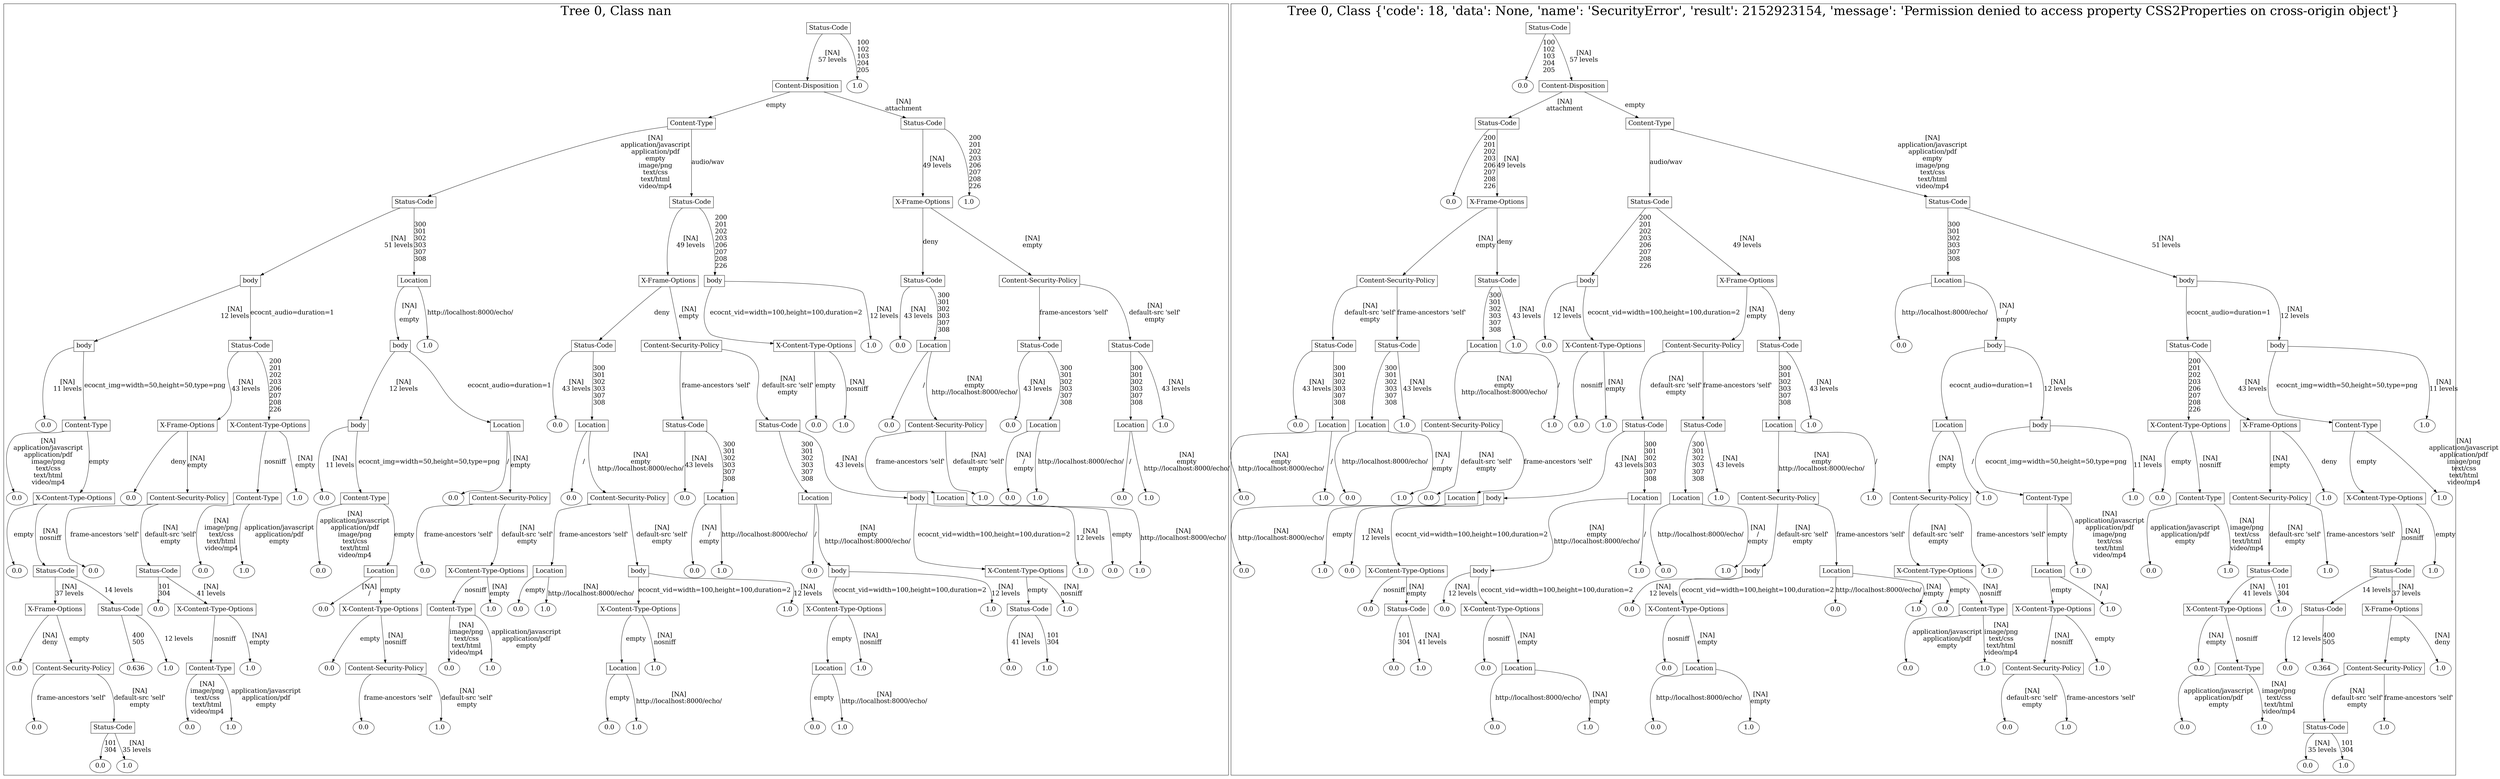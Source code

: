 /*
Generated by:
    http://https://github.com/h2oai/h2o-3/tree/master/h2o-genmodel/src/main/java/hex/genmodel/tools/PrintMojo.java
*/

/*
On a mac:

$ brew install graphviz
$ dot -Tpng file.gv -o file.png
$ open file.png
*/

digraph G {

subgraph cluster_0 {
/* Nodes */

/* Level 0 */
{
"SG_0_Node_0" [shape=box, fontsize=20, label="Status-Code"]
}

/* Level 1 */
{
"SG_0_Node_1" [shape=box, fontsize=20, label="Content-Disposition"]
"SG_0_Node_67" [fontsize=20, label="1.0"]
}

/* Level 2 */
{
"SG_0_Node_2" [shape=box, fontsize=20, label="Content-Type"]
"SG_0_Node_3" [shape=box, fontsize=20, label="Status-Code"]
}

/* Level 3 */
{
"SG_0_Node_4" [shape=box, fontsize=20, label="Status-Code"]
"SG_0_Node_5" [shape=box, fontsize=20, label="Status-Code"]
"SG_0_Node_6" [shape=box, fontsize=20, label="X-Frame-Options"]
"SG_0_Node_68" [fontsize=20, label="1.0"]
}

/* Level 4 */
{
"SG_0_Node_7" [shape=box, fontsize=20, label="body"]
"SG_0_Node_8" [shape=box, fontsize=20, label="Location"]
"SG_0_Node_9" [shape=box, fontsize=20, label="X-Frame-Options"]
"SG_0_Node_10" [shape=box, fontsize=20, label="body"]
"SG_0_Node_11" [shape=box, fontsize=20, label="Status-Code"]
"SG_0_Node_12" [shape=box, fontsize=20, label="Content-Security-Policy"]
}

/* Level 5 */
{
"SG_0_Node_13" [shape=box, fontsize=20, label="body"]
"SG_0_Node_14" [shape=box, fontsize=20, label="Status-Code"]
"SG_0_Node_15" [shape=box, fontsize=20, label="body"]
"SG_0_Node_69" [fontsize=20, label="1.0"]
"SG_0_Node_16" [shape=box, fontsize=20, label="Status-Code"]
"SG_0_Node_17" [shape=box, fontsize=20, label="Content-Security-Policy"]
"SG_0_Node_18" [shape=box, fontsize=20, label="X-Content-Type-Options"]
"SG_0_Node_70" [fontsize=20, label="1.0"]
"SG_0_Node_71" [fontsize=20, label="0.0"]
"SG_0_Node_20" [shape=box, fontsize=20, label="Location"]
"SG_0_Node_21" [shape=box, fontsize=20, label="Status-Code"]
"SG_0_Node_22" [shape=box, fontsize=20, label="Status-Code"]
}

/* Level 6 */
{
"SG_0_Node_72" [fontsize=20, label="0.0"]
"SG_0_Node_23" [shape=box, fontsize=20, label="Content-Type"]
"SG_0_Node_24" [shape=box, fontsize=20, label="X-Frame-Options"]
"SG_0_Node_25" [shape=box, fontsize=20, label="X-Content-Type-Options"]
"SG_0_Node_26" [shape=box, fontsize=20, label="body"]
"SG_0_Node_27" [shape=box, fontsize=20, label="Location"]
"SG_0_Node_73" [fontsize=20, label="0.0"]
"SG_0_Node_28" [shape=box, fontsize=20, label="Location"]
"SG_0_Node_29" [shape=box, fontsize=20, label="Status-Code"]
"SG_0_Node_30" [shape=box, fontsize=20, label="Status-Code"]
"SG_0_Node_74" [fontsize=20, label="0.0"]
"SG_0_Node_75" [fontsize=20, label="1.0"]
"SG_0_Node_76" [fontsize=20, label="0.0"]
"SG_0_Node_31" [shape=box, fontsize=20, label="Content-Security-Policy"]
"SG_0_Node_77" [fontsize=20, label="0.0"]
"SG_0_Node_32" [shape=box, fontsize=20, label="Location"]
"SG_0_Node_33" [shape=box, fontsize=20, label="Location"]
"SG_0_Node_78" [fontsize=20, label="1.0"]
}

/* Level 7 */
{
"SG_0_Node_79" [fontsize=20, label="0.0"]
"SG_0_Node_34" [shape=box, fontsize=20, label="X-Content-Type-Options"]
"SG_0_Node_80" [fontsize=20, label="0.0"]
"SG_0_Node_35" [shape=box, fontsize=20, label="Content-Security-Policy"]
"SG_0_Node_36" [shape=box, fontsize=20, label="Content-Type"]
"SG_0_Node_81" [fontsize=20, label="1.0"]
"SG_0_Node_82" [fontsize=20, label="0.0"]
"SG_0_Node_37" [shape=box, fontsize=20, label="Content-Type"]
"SG_0_Node_83" [fontsize=20, label="0.0"]
"SG_0_Node_38" [shape=box, fontsize=20, label="Content-Security-Policy"]
"SG_0_Node_84" [fontsize=20, label="0.0"]
"SG_0_Node_39" [shape=box, fontsize=20, label="Content-Security-Policy"]
"SG_0_Node_85" [fontsize=20, label="0.0"]
"SG_0_Node_40" [shape=box, fontsize=20, label="Location"]
"SG_0_Node_41" [shape=box, fontsize=20, label="Location"]
"SG_0_Node_42" [shape=box, fontsize=20, label="body"]
"SG_0_Node_43" [shape=box, fontsize=20, label="Location"]
"SG_0_Node_86" [fontsize=20, label="1.0"]
"SG_0_Node_87" [fontsize=20, label="0.0"]
"SG_0_Node_88" [fontsize=20, label="1.0"]
"SG_0_Node_89" [fontsize=20, label="0.0"]
"SG_0_Node_90" [fontsize=20, label="1.0"]
}

/* Level 8 */
{
"SG_0_Node_91" [fontsize=20, label="0.0"]
"SG_0_Node_44" [shape=box, fontsize=20, label="Status-Code"]
"SG_0_Node_92" [fontsize=20, label="0.0"]
"SG_0_Node_45" [shape=box, fontsize=20, label="Status-Code"]
"SG_0_Node_93" [fontsize=20, label="0.0"]
"SG_0_Node_94" [fontsize=20, label="1.0"]
"SG_0_Node_95" [fontsize=20, label="0.0"]
"SG_0_Node_46" [shape=box, fontsize=20, label="Location"]
"SG_0_Node_96" [fontsize=20, label="0.0"]
"SG_0_Node_47" [shape=box, fontsize=20, label="X-Content-Type-Options"]
"SG_0_Node_48" [shape=box, fontsize=20, label="Location"]
"SG_0_Node_49" [shape=box, fontsize=20, label="body"]
"SG_0_Node_97" [fontsize=20, label="0.0"]
"SG_0_Node_98" [fontsize=20, label="1.0"]
"SG_0_Node_99" [fontsize=20, label="0.0"]
"SG_0_Node_50" [shape=box, fontsize=20, label="body"]
"SG_0_Node_51" [shape=box, fontsize=20, label="X-Content-Type-Options"]
"SG_0_Node_100" [fontsize=20, label="1.0"]
"SG_0_Node_101" [fontsize=20, label="0.0"]
"SG_0_Node_102" [fontsize=20, label="1.0"]
}

/* Level 9 */
{
"SG_0_Node_52" [shape=box, fontsize=20, label="X-Frame-Options"]
"SG_0_Node_53" [shape=box, fontsize=20, label="Status-Code"]
"SG_0_Node_103" [fontsize=20, label="0.0"]
"SG_0_Node_54" [shape=box, fontsize=20, label="X-Content-Type-Options"]
"SG_0_Node_104" [fontsize=20, label="0.0"]
"SG_0_Node_55" [shape=box, fontsize=20, label="X-Content-Type-Options"]
"SG_0_Node_56" [shape=box, fontsize=20, label="Content-Type"]
"SG_0_Node_105" [fontsize=20, label="1.0"]
"SG_0_Node_106" [fontsize=20, label="0.0"]
"SG_0_Node_107" [fontsize=20, label="1.0"]
"SG_0_Node_57" [shape=box, fontsize=20, label="X-Content-Type-Options"]
"SG_0_Node_108" [fontsize=20, label="1.0"]
"SG_0_Node_58" [shape=box, fontsize=20, label="X-Content-Type-Options"]
"SG_0_Node_109" [fontsize=20, label="1.0"]
"SG_0_Node_59" [shape=box, fontsize=20, label="Status-Code"]
"SG_0_Node_110" [fontsize=20, label="1.0"]
}

/* Level 10 */
{
"SG_0_Node_111" [fontsize=20, label="0.0"]
"SG_0_Node_60" [shape=box, fontsize=20, label="Content-Security-Policy"]
"SG_0_Node_112" [fontsize=20, label="0.636"]
"SG_0_Node_113" [fontsize=20, label="1.0"]
"SG_0_Node_62" [shape=box, fontsize=20, label="Content-Type"]
"SG_0_Node_114" [fontsize=20, label="1.0"]
"SG_0_Node_115" [fontsize=20, label="0.0"]
"SG_0_Node_63" [shape=box, fontsize=20, label="Content-Security-Policy"]
"SG_0_Node_116" [fontsize=20, label="0.0"]
"SG_0_Node_117" [fontsize=20, label="1.0"]
"SG_0_Node_64" [shape=box, fontsize=20, label="Location"]
"SG_0_Node_118" [fontsize=20, label="1.0"]
"SG_0_Node_65" [shape=box, fontsize=20, label="Location"]
"SG_0_Node_119" [fontsize=20, label="1.0"]
"SG_0_Node_120" [fontsize=20, label="0.0"]
"SG_0_Node_121" [fontsize=20, label="1.0"]
}

/* Level 11 */
{
"SG_0_Node_122" [fontsize=20, label="0.0"]
"SG_0_Node_66" [shape=box, fontsize=20, label="Status-Code"]
"SG_0_Node_123" [fontsize=20, label="0.0"]
"SG_0_Node_124" [fontsize=20, label="1.0"]
"SG_0_Node_125" [fontsize=20, label="0.0"]
"SG_0_Node_126" [fontsize=20, label="1.0"]
"SG_0_Node_127" [fontsize=20, label="0.0"]
"SG_0_Node_128" [fontsize=20, label="1.0"]
"SG_0_Node_129" [fontsize=20, label="0.0"]
"SG_0_Node_130" [fontsize=20, label="1.0"]
}

/* Level 12 */
{
"SG_0_Node_131" [fontsize=20, label="0.0"]
"SG_0_Node_132" [fontsize=20, label="1.0"]
}

/* Edges */
"SG_0_Node_0" -> "SG_0_Node_1" [fontsize=20, label="[NA]
57 levels
"]
"SG_0_Node_0" -> "SG_0_Node_67" [fontsize=20, label="100
102
103
204
205
"]
"SG_0_Node_1" -> "SG_0_Node_2" [fontsize=20, label="empty
"]
"SG_0_Node_1" -> "SG_0_Node_3" [fontsize=20, label="[NA]
attachment
"]
"SG_0_Node_3" -> "SG_0_Node_6" [fontsize=20, label="[NA]
49 levels
"]
"SG_0_Node_3" -> "SG_0_Node_68" [fontsize=20, label="200
201
202
203
206
207
208
226
"]
"SG_0_Node_6" -> "SG_0_Node_11" [fontsize=20, label="deny
"]
"SG_0_Node_6" -> "SG_0_Node_12" [fontsize=20, label="[NA]
empty
"]
"SG_0_Node_12" -> "SG_0_Node_21" [fontsize=20, label="frame-ancestors 'self'
"]
"SG_0_Node_12" -> "SG_0_Node_22" [fontsize=20, label="[NA]
default-src 'self'
empty
"]
"SG_0_Node_22" -> "SG_0_Node_33" [fontsize=20, label="300
301
302
303
307
308
"]
"SG_0_Node_22" -> "SG_0_Node_78" [fontsize=20, label="[NA]
43 levels
"]
"SG_0_Node_33" -> "SG_0_Node_89" [fontsize=20, label="/
"]
"SG_0_Node_33" -> "SG_0_Node_90" [fontsize=20, label="[NA]
empty
http://localhost:8000/echo/
"]
"SG_0_Node_21" -> "SG_0_Node_77" [fontsize=20, label="[NA]
43 levels
"]
"SG_0_Node_21" -> "SG_0_Node_32" [fontsize=20, label="300
301
302
303
307
308
"]
"SG_0_Node_32" -> "SG_0_Node_87" [fontsize=20, label="[NA]
/
empty
"]
"SG_0_Node_32" -> "SG_0_Node_88" [fontsize=20, label="http://localhost:8000/echo/
"]
"SG_0_Node_11" -> "SG_0_Node_71" [fontsize=20, label="[NA]
43 levels
"]
"SG_0_Node_11" -> "SG_0_Node_20" [fontsize=20, label="300
301
302
303
307
308
"]
"SG_0_Node_20" -> "SG_0_Node_76" [fontsize=20, label="/
"]
"SG_0_Node_20" -> "SG_0_Node_31" [fontsize=20, label="[NA]
empty
http://localhost:8000/echo/
"]
"SG_0_Node_31" -> "SG_0_Node_43" [fontsize=20, label="frame-ancestors 'self'
"]
"SG_0_Node_31" -> "SG_0_Node_86" [fontsize=20, label="[NA]
default-src 'self'
empty
"]
"SG_0_Node_43" -> "SG_0_Node_101" [fontsize=20, label="empty
"]
"SG_0_Node_43" -> "SG_0_Node_102" [fontsize=20, label="[NA]
http://localhost:8000/echo/
"]
"SG_0_Node_2" -> "SG_0_Node_4" [fontsize=20, label="[NA]
application/javascript
application/pdf
empty
image/png
text/css
text/html
video/mp4
"]
"SG_0_Node_2" -> "SG_0_Node_5" [fontsize=20, label="audio/wav
"]
"SG_0_Node_5" -> "SG_0_Node_9" [fontsize=20, label="[NA]
49 levels
"]
"SG_0_Node_5" -> "SG_0_Node_10" [fontsize=20, label="200
201
202
203
206
207
208
226
"]
"SG_0_Node_10" -> "SG_0_Node_18" [fontsize=20, label="ecocnt_vid=width=100,height=100,duration=2
"]
"SG_0_Node_10" -> "SG_0_Node_70" [fontsize=20, label="[NA]
12 levels
"]
"SG_0_Node_18" -> "SG_0_Node_74" [fontsize=20, label="empty
"]
"SG_0_Node_18" -> "SG_0_Node_75" [fontsize=20, label="[NA]
nosniff
"]
"SG_0_Node_9" -> "SG_0_Node_16" [fontsize=20, label="deny
"]
"SG_0_Node_9" -> "SG_0_Node_17" [fontsize=20, label="[NA]
empty
"]
"SG_0_Node_17" -> "SG_0_Node_29" [fontsize=20, label="frame-ancestors 'self'
"]
"SG_0_Node_17" -> "SG_0_Node_30" [fontsize=20, label="[NA]
default-src 'self'
empty
"]
"SG_0_Node_30" -> "SG_0_Node_41" [fontsize=20, label="300
301
302
303
307
308
"]
"SG_0_Node_30" -> "SG_0_Node_42" [fontsize=20, label="[NA]
43 levels
"]
"SG_0_Node_42" -> "SG_0_Node_51" [fontsize=20, label="ecocnt_vid=width=100,height=100,duration=2
"]
"SG_0_Node_42" -> "SG_0_Node_100" [fontsize=20, label="[NA]
12 levels
"]
"SG_0_Node_51" -> "SG_0_Node_59" [fontsize=20, label="empty
"]
"SG_0_Node_51" -> "SG_0_Node_110" [fontsize=20, label="[NA]
nosniff
"]
"SG_0_Node_59" -> "SG_0_Node_120" [fontsize=20, label="[NA]
41 levels
"]
"SG_0_Node_59" -> "SG_0_Node_121" [fontsize=20, label="101
304
"]
"SG_0_Node_41" -> "SG_0_Node_99" [fontsize=20, label="/
"]
"SG_0_Node_41" -> "SG_0_Node_50" [fontsize=20, label="[NA]
empty
http://localhost:8000/echo/
"]
"SG_0_Node_50" -> "SG_0_Node_58" [fontsize=20, label="ecocnt_vid=width=100,height=100,duration=2
"]
"SG_0_Node_50" -> "SG_0_Node_109" [fontsize=20, label="[NA]
12 levels
"]
"SG_0_Node_58" -> "SG_0_Node_65" [fontsize=20, label="empty
"]
"SG_0_Node_58" -> "SG_0_Node_119" [fontsize=20, label="[NA]
nosniff
"]
"SG_0_Node_65" -> "SG_0_Node_129" [fontsize=20, label="empty
"]
"SG_0_Node_65" -> "SG_0_Node_130" [fontsize=20, label="[NA]
http://localhost:8000/echo/
"]
"SG_0_Node_29" -> "SG_0_Node_85" [fontsize=20, label="[NA]
43 levels
"]
"SG_0_Node_29" -> "SG_0_Node_40" [fontsize=20, label="300
301
302
303
307
308
"]
"SG_0_Node_40" -> "SG_0_Node_97" [fontsize=20, label="[NA]
/
empty
"]
"SG_0_Node_40" -> "SG_0_Node_98" [fontsize=20, label="http://localhost:8000/echo/
"]
"SG_0_Node_16" -> "SG_0_Node_73" [fontsize=20, label="[NA]
43 levels
"]
"SG_0_Node_16" -> "SG_0_Node_28" [fontsize=20, label="300
301
302
303
307
308
"]
"SG_0_Node_28" -> "SG_0_Node_84" [fontsize=20, label="/
"]
"SG_0_Node_28" -> "SG_0_Node_39" [fontsize=20, label="[NA]
empty
http://localhost:8000/echo/
"]
"SG_0_Node_39" -> "SG_0_Node_48" [fontsize=20, label="frame-ancestors 'self'
"]
"SG_0_Node_39" -> "SG_0_Node_49" [fontsize=20, label="[NA]
default-src 'self'
empty
"]
"SG_0_Node_49" -> "SG_0_Node_57" [fontsize=20, label="ecocnt_vid=width=100,height=100,duration=2
"]
"SG_0_Node_49" -> "SG_0_Node_108" [fontsize=20, label="[NA]
12 levels
"]
"SG_0_Node_57" -> "SG_0_Node_64" [fontsize=20, label="empty
"]
"SG_0_Node_57" -> "SG_0_Node_118" [fontsize=20, label="[NA]
nosniff
"]
"SG_0_Node_64" -> "SG_0_Node_127" [fontsize=20, label="empty
"]
"SG_0_Node_64" -> "SG_0_Node_128" [fontsize=20, label="[NA]
http://localhost:8000/echo/
"]
"SG_0_Node_48" -> "SG_0_Node_106" [fontsize=20, label="empty
"]
"SG_0_Node_48" -> "SG_0_Node_107" [fontsize=20, label="[NA]
http://localhost:8000/echo/
"]
"SG_0_Node_4" -> "SG_0_Node_7" [fontsize=20, label="[NA]
51 levels
"]
"SG_0_Node_4" -> "SG_0_Node_8" [fontsize=20, label="300
301
302
303
307
308
"]
"SG_0_Node_8" -> "SG_0_Node_15" [fontsize=20, label="[NA]
/
empty
"]
"SG_0_Node_8" -> "SG_0_Node_69" [fontsize=20, label="http://localhost:8000/echo/
"]
"SG_0_Node_15" -> "SG_0_Node_26" [fontsize=20, label="[NA]
12 levels
"]
"SG_0_Node_15" -> "SG_0_Node_27" [fontsize=20, label="ecocnt_audio=duration=1
"]
"SG_0_Node_27" -> "SG_0_Node_83" [fontsize=20, label="/
"]
"SG_0_Node_27" -> "SG_0_Node_38" [fontsize=20, label="[NA]
empty
"]
"SG_0_Node_38" -> "SG_0_Node_96" [fontsize=20, label="frame-ancestors 'self'
"]
"SG_0_Node_38" -> "SG_0_Node_47" [fontsize=20, label="[NA]
default-src 'self'
empty
"]
"SG_0_Node_47" -> "SG_0_Node_56" [fontsize=20, label="nosniff
"]
"SG_0_Node_47" -> "SG_0_Node_105" [fontsize=20, label="[NA]
empty
"]
"SG_0_Node_56" -> "SG_0_Node_116" [fontsize=20, label="[NA]
image/png
text/css
text/html
video/mp4
"]
"SG_0_Node_56" -> "SG_0_Node_117" [fontsize=20, label="application/javascript
application/pdf
empty
"]
"SG_0_Node_26" -> "SG_0_Node_82" [fontsize=20, label="[NA]
11 levels
"]
"SG_0_Node_26" -> "SG_0_Node_37" [fontsize=20, label="ecocnt_img=width=50,height=50,type=png
"]
"SG_0_Node_37" -> "SG_0_Node_95" [fontsize=20, label="[NA]
application/javascript
application/pdf
image/png
text/css
text/html
video/mp4
"]
"SG_0_Node_37" -> "SG_0_Node_46" [fontsize=20, label="empty
"]
"SG_0_Node_46" -> "SG_0_Node_104" [fontsize=20, label="[NA]
/
"]
"SG_0_Node_46" -> "SG_0_Node_55" [fontsize=20, label="empty
"]
"SG_0_Node_55" -> "SG_0_Node_115" [fontsize=20, label="empty
"]
"SG_0_Node_55" -> "SG_0_Node_63" [fontsize=20, label="[NA]
nosniff
"]
"SG_0_Node_63" -> "SG_0_Node_125" [fontsize=20, label="frame-ancestors 'self'
"]
"SG_0_Node_63" -> "SG_0_Node_126" [fontsize=20, label="[NA]
default-src 'self'
empty
"]
"SG_0_Node_7" -> "SG_0_Node_13" [fontsize=20, label="[NA]
12 levels
"]
"SG_0_Node_7" -> "SG_0_Node_14" [fontsize=20, label="ecocnt_audio=duration=1
"]
"SG_0_Node_14" -> "SG_0_Node_24" [fontsize=20, label="[NA]
43 levels
"]
"SG_0_Node_14" -> "SG_0_Node_25" [fontsize=20, label="200
201
202
203
206
207
208
226
"]
"SG_0_Node_25" -> "SG_0_Node_36" [fontsize=20, label="nosniff
"]
"SG_0_Node_25" -> "SG_0_Node_81" [fontsize=20, label="[NA]
empty
"]
"SG_0_Node_36" -> "SG_0_Node_93" [fontsize=20, label="[NA]
image/png
text/css
text/html
video/mp4
"]
"SG_0_Node_36" -> "SG_0_Node_94" [fontsize=20, label="application/javascript
application/pdf
empty
"]
"SG_0_Node_24" -> "SG_0_Node_80" [fontsize=20, label="deny
"]
"SG_0_Node_24" -> "SG_0_Node_35" [fontsize=20, label="[NA]
empty
"]
"SG_0_Node_35" -> "SG_0_Node_92" [fontsize=20, label="frame-ancestors 'self'
"]
"SG_0_Node_35" -> "SG_0_Node_45" [fontsize=20, label="[NA]
default-src 'self'
empty
"]
"SG_0_Node_45" -> "SG_0_Node_103" [fontsize=20, label="101
304
"]
"SG_0_Node_45" -> "SG_0_Node_54" [fontsize=20, label="[NA]
41 levels
"]
"SG_0_Node_54" -> "SG_0_Node_62" [fontsize=20, label="nosniff
"]
"SG_0_Node_54" -> "SG_0_Node_114" [fontsize=20, label="[NA]
empty
"]
"SG_0_Node_62" -> "SG_0_Node_123" [fontsize=20, label="[NA]
image/png
text/css
text/html
video/mp4
"]
"SG_0_Node_62" -> "SG_0_Node_124" [fontsize=20, label="application/javascript
application/pdf
empty
"]
"SG_0_Node_13" -> "SG_0_Node_72" [fontsize=20, label="[NA]
11 levels
"]
"SG_0_Node_13" -> "SG_0_Node_23" [fontsize=20, label="ecocnt_img=width=50,height=50,type=png
"]
"SG_0_Node_23" -> "SG_0_Node_79" [fontsize=20, label="[NA]
application/javascript
application/pdf
image/png
text/css
text/html
video/mp4
"]
"SG_0_Node_23" -> "SG_0_Node_34" [fontsize=20, label="empty
"]
"SG_0_Node_34" -> "SG_0_Node_91" [fontsize=20, label="empty
"]
"SG_0_Node_34" -> "SG_0_Node_44" [fontsize=20, label="[NA]
nosniff
"]
"SG_0_Node_44" -> "SG_0_Node_52" [fontsize=20, label="[NA]
37 levels
"]
"SG_0_Node_44" -> "SG_0_Node_53" [fontsize=20, label="14 levels
"]
"SG_0_Node_53" -> "SG_0_Node_112" [fontsize=20, label="400
505
"]
"SG_0_Node_53" -> "SG_0_Node_113" [fontsize=20, label="12 levels
"]
"SG_0_Node_52" -> "SG_0_Node_111" [fontsize=20, label="[NA]
deny
"]
"SG_0_Node_52" -> "SG_0_Node_60" [fontsize=20, label="empty
"]
"SG_0_Node_60" -> "SG_0_Node_122" [fontsize=20, label="frame-ancestors 'self'
"]
"SG_0_Node_60" -> "SG_0_Node_66" [fontsize=20, label="[NA]
default-src 'self'
empty
"]
"SG_0_Node_66" -> "SG_0_Node_131" [fontsize=20, label="101
304
"]
"SG_0_Node_66" -> "SG_0_Node_132" [fontsize=20, label="[NA]
35 levels
"]

fontsize=40
label="Tree 0, Class nan"
}

subgraph cluster_1 {
/* Nodes */

/* Level 0 */
{
"SG_1_Node_0" [shape=box, fontsize=20, label="Status-Code"]
}

/* Level 1 */
{
"SG_1_Node_67" [fontsize=20, label="0.0"]
"SG_1_Node_1" [shape=box, fontsize=20, label="Content-Disposition"]
}

/* Level 2 */
{
"SG_1_Node_2" [shape=box, fontsize=20, label="Status-Code"]
"SG_1_Node_3" [shape=box, fontsize=20, label="Content-Type"]
}

/* Level 3 */
{
"SG_1_Node_68" [fontsize=20, label="0.0"]
"SG_1_Node_4" [shape=box, fontsize=20, label="X-Frame-Options"]
"SG_1_Node_5" [shape=box, fontsize=20, label="Status-Code"]
"SG_1_Node_6" [shape=box, fontsize=20, label="Status-Code"]
}

/* Level 4 */
{
"SG_1_Node_7" [shape=box, fontsize=20, label="Content-Security-Policy"]
"SG_1_Node_8" [shape=box, fontsize=20, label="Status-Code"]
"SG_1_Node_9" [shape=box, fontsize=20, label="body"]
"SG_1_Node_10" [shape=box, fontsize=20, label="X-Frame-Options"]
"SG_1_Node_11" [shape=box, fontsize=20, label="Location"]
"SG_1_Node_12" [shape=box, fontsize=20, label="body"]
}

/* Level 5 */
{
"SG_1_Node_13" [shape=box, fontsize=20, label="Status-Code"]
"SG_1_Node_14" [shape=box, fontsize=20, label="Status-Code"]
"SG_1_Node_15" [shape=box, fontsize=20, label="Location"]
"SG_1_Node_69" [fontsize=20, label="1.0"]
"SG_1_Node_70" [fontsize=20, label="0.0"]
"SG_1_Node_17" [shape=box, fontsize=20, label="X-Content-Type-Options"]
"SG_1_Node_18" [shape=box, fontsize=20, label="Content-Security-Policy"]
"SG_1_Node_19" [shape=box, fontsize=20, label="Status-Code"]
"SG_1_Node_71" [fontsize=20, label="0.0"]
"SG_1_Node_20" [shape=box, fontsize=20, label="body"]
"SG_1_Node_21" [shape=box, fontsize=20, label="Status-Code"]
"SG_1_Node_22" [shape=box, fontsize=20, label="body"]
}

/* Level 6 */
{
"SG_1_Node_72" [fontsize=20, label="0.0"]
"SG_1_Node_23" [shape=box, fontsize=20, label="Location"]
"SG_1_Node_24" [shape=box, fontsize=20, label="Location"]
"SG_1_Node_73" [fontsize=20, label="1.0"]
"SG_1_Node_25" [shape=box, fontsize=20, label="Content-Security-Policy"]
"SG_1_Node_74" [fontsize=20, label="1.0"]
"SG_1_Node_75" [fontsize=20, label="0.0"]
"SG_1_Node_76" [fontsize=20, label="1.0"]
"SG_1_Node_26" [shape=box, fontsize=20, label="Status-Code"]
"SG_1_Node_27" [shape=box, fontsize=20, label="Status-Code"]
"SG_1_Node_28" [shape=box, fontsize=20, label="Location"]
"SG_1_Node_77" [fontsize=20, label="1.0"]
"SG_1_Node_29" [shape=box, fontsize=20, label="Location"]
"SG_1_Node_30" [shape=box, fontsize=20, label="body"]
"SG_1_Node_31" [shape=box, fontsize=20, label="X-Content-Type-Options"]
"SG_1_Node_32" [shape=box, fontsize=20, label="X-Frame-Options"]
"SG_1_Node_33" [shape=box, fontsize=20, label="Content-Type"]
"SG_1_Node_78" [fontsize=20, label="1.0"]
}

/* Level 7 */
{
"SG_1_Node_79" [fontsize=20, label="0.0"]
"SG_1_Node_80" [fontsize=20, label="1.0"]
"SG_1_Node_81" [fontsize=20, label="0.0"]
"SG_1_Node_82" [fontsize=20, label="1.0"]
"SG_1_Node_83" [fontsize=20, label="0.0"]
"SG_1_Node_34" [shape=box, fontsize=20, label="Location"]
"SG_1_Node_35" [shape=box, fontsize=20, label="body"]
"SG_1_Node_36" [shape=box, fontsize=20, label="Location"]
"SG_1_Node_37" [shape=box, fontsize=20, label="Location"]
"SG_1_Node_84" [fontsize=20, label="1.0"]
"SG_1_Node_38" [shape=box, fontsize=20, label="Content-Security-Policy"]
"SG_1_Node_85" [fontsize=20, label="1.0"]
"SG_1_Node_39" [shape=box, fontsize=20, label="Content-Security-Policy"]
"SG_1_Node_86" [fontsize=20, label="1.0"]
"SG_1_Node_40" [shape=box, fontsize=20, label="Content-Type"]
"SG_1_Node_87" [fontsize=20, label="1.0"]
"SG_1_Node_88" [fontsize=20, label="0.0"]
"SG_1_Node_41" [shape=box, fontsize=20, label="Content-Type"]
"SG_1_Node_42" [shape=box, fontsize=20, label="Content-Security-Policy"]
"SG_1_Node_89" [fontsize=20, label="1.0"]
"SG_1_Node_43" [shape=box, fontsize=20, label="X-Content-Type-Options"]
"SG_1_Node_90" [fontsize=20, label="1.0"]
}

/* Level 8 */
{
"SG_1_Node_91" [fontsize=20, label="0.0"]
"SG_1_Node_92" [fontsize=20, label="1.0"]
"SG_1_Node_93" [fontsize=20, label="0.0"]
"SG_1_Node_44" [shape=box, fontsize=20, label="X-Content-Type-Options"]
"SG_1_Node_45" [shape=box, fontsize=20, label="body"]
"SG_1_Node_94" [fontsize=20, label="1.0"]
"SG_1_Node_95" [fontsize=20, label="0.0"]
"SG_1_Node_96" [fontsize=20, label="1.0"]
"SG_1_Node_46" [shape=box, fontsize=20, label="body"]
"SG_1_Node_47" [shape=box, fontsize=20, label="Location"]
"SG_1_Node_48" [shape=box, fontsize=20, label="X-Content-Type-Options"]
"SG_1_Node_97" [fontsize=20, label="1.0"]
"SG_1_Node_49" [shape=box, fontsize=20, label="Location"]
"SG_1_Node_98" [fontsize=20, label="1.0"]
"SG_1_Node_99" [fontsize=20, label="0.0"]
"SG_1_Node_100" [fontsize=20, label="1.0"]
"SG_1_Node_50" [shape=box, fontsize=20, label="Status-Code"]
"SG_1_Node_101" [fontsize=20, label="1.0"]
"SG_1_Node_51" [shape=box, fontsize=20, label="Status-Code"]
"SG_1_Node_102" [fontsize=20, label="1.0"]
}

/* Level 9 */
{
"SG_1_Node_103" [fontsize=20, label="0.0"]
"SG_1_Node_52" [shape=box, fontsize=20, label="Status-Code"]
"SG_1_Node_104" [fontsize=20, label="0.0"]
"SG_1_Node_53" [shape=box, fontsize=20, label="X-Content-Type-Options"]
"SG_1_Node_105" [fontsize=20, label="0.0"]
"SG_1_Node_54" [shape=box, fontsize=20, label="X-Content-Type-Options"]
"SG_1_Node_106" [fontsize=20, label="0.0"]
"SG_1_Node_107" [fontsize=20, label="1.0"]
"SG_1_Node_108" [fontsize=20, label="0.0"]
"SG_1_Node_55" [shape=box, fontsize=20, label="Content-Type"]
"SG_1_Node_56" [shape=box, fontsize=20, label="X-Content-Type-Options"]
"SG_1_Node_109" [fontsize=20, label="1.0"]
"SG_1_Node_57" [shape=box, fontsize=20, label="X-Content-Type-Options"]
"SG_1_Node_110" [fontsize=20, label="1.0"]
"SG_1_Node_58" [shape=box, fontsize=20, label="Status-Code"]
"SG_1_Node_59" [shape=box, fontsize=20, label="X-Frame-Options"]
}

/* Level 10 */
{
"SG_1_Node_111" [fontsize=20, label="0.0"]
"SG_1_Node_112" [fontsize=20, label="1.0"]
"SG_1_Node_113" [fontsize=20, label="0.0"]
"SG_1_Node_60" [shape=box, fontsize=20, label="Location"]
"SG_1_Node_114" [fontsize=20, label="0.0"]
"SG_1_Node_61" [shape=box, fontsize=20, label="Location"]
"SG_1_Node_115" [fontsize=20, label="0.0"]
"SG_1_Node_116" [fontsize=20, label="1.0"]
"SG_1_Node_62" [shape=box, fontsize=20, label="Content-Security-Policy"]
"SG_1_Node_117" [fontsize=20, label="1.0"]
"SG_1_Node_118" [fontsize=20, label="0.0"]
"SG_1_Node_63" [shape=box, fontsize=20, label="Content-Type"]
"SG_1_Node_119" [fontsize=20, label="0.0"]
"SG_1_Node_120" [fontsize=20, label="0.364"]
"SG_1_Node_65" [shape=box, fontsize=20, label="Content-Security-Policy"]
"SG_1_Node_121" [fontsize=20, label="1.0"]
}

/* Level 11 */
{
"SG_1_Node_122" [fontsize=20, label="0.0"]
"SG_1_Node_123" [fontsize=20, label="1.0"]
"SG_1_Node_124" [fontsize=20, label="0.0"]
"SG_1_Node_125" [fontsize=20, label="1.0"]
"SG_1_Node_126" [fontsize=20, label="0.0"]
"SG_1_Node_127" [fontsize=20, label="1.0"]
"SG_1_Node_128" [fontsize=20, label="0.0"]
"SG_1_Node_129" [fontsize=20, label="1.0"]
"SG_1_Node_66" [shape=box, fontsize=20, label="Status-Code"]
"SG_1_Node_130" [fontsize=20, label="1.0"]
}

/* Level 12 */
{
"SG_1_Node_131" [fontsize=20, label="0.0"]
"SG_1_Node_132" [fontsize=20, label="1.0"]
}

/* Edges */
"SG_1_Node_0" -> "SG_1_Node_67" [fontsize=20, label="100
102
103
204
205
"]
"SG_1_Node_0" -> "SG_1_Node_1" [fontsize=20, label="[NA]
57 levels
"]
"SG_1_Node_1" -> "SG_1_Node_2" [fontsize=20, label="[NA]
attachment
"]
"SG_1_Node_1" -> "SG_1_Node_3" [fontsize=20, label="empty
"]
"SG_1_Node_3" -> "SG_1_Node_5" [fontsize=20, label="audio/wav
"]
"SG_1_Node_3" -> "SG_1_Node_6" [fontsize=20, label="[NA]
application/javascript
application/pdf
empty
image/png
text/css
text/html
video/mp4
"]
"SG_1_Node_6" -> "SG_1_Node_11" [fontsize=20, label="300
301
302
303
307
308
"]
"SG_1_Node_6" -> "SG_1_Node_12" [fontsize=20, label="[NA]
51 levels
"]
"SG_1_Node_12" -> "SG_1_Node_21" [fontsize=20, label="ecocnt_audio=duration=1
"]
"SG_1_Node_12" -> "SG_1_Node_22" [fontsize=20, label="[NA]
12 levels
"]
"SG_1_Node_22" -> "SG_1_Node_33" [fontsize=20, label="ecocnt_img=width=50,height=50,type=png
"]
"SG_1_Node_22" -> "SG_1_Node_78" [fontsize=20, label="[NA]
11 levels
"]
"SG_1_Node_33" -> "SG_1_Node_43" [fontsize=20, label="empty
"]
"SG_1_Node_33" -> "SG_1_Node_90" [fontsize=20, label="[NA]
application/javascript
application/pdf
image/png
text/css
text/html
video/mp4
"]
"SG_1_Node_43" -> "SG_1_Node_51" [fontsize=20, label="[NA]
nosniff
"]
"SG_1_Node_43" -> "SG_1_Node_102" [fontsize=20, label="empty
"]
"SG_1_Node_51" -> "SG_1_Node_58" [fontsize=20, label="14 levels
"]
"SG_1_Node_51" -> "SG_1_Node_59" [fontsize=20, label="[NA]
37 levels
"]
"SG_1_Node_59" -> "SG_1_Node_65" [fontsize=20, label="empty
"]
"SG_1_Node_59" -> "SG_1_Node_121" [fontsize=20, label="[NA]
deny
"]
"SG_1_Node_65" -> "SG_1_Node_66" [fontsize=20, label="[NA]
default-src 'self'
empty
"]
"SG_1_Node_65" -> "SG_1_Node_130" [fontsize=20, label="frame-ancestors 'self'
"]
"SG_1_Node_66" -> "SG_1_Node_131" [fontsize=20, label="[NA]
35 levels
"]
"SG_1_Node_66" -> "SG_1_Node_132" [fontsize=20, label="101
304
"]
"SG_1_Node_58" -> "SG_1_Node_119" [fontsize=20, label="12 levels
"]
"SG_1_Node_58" -> "SG_1_Node_120" [fontsize=20, label="400
505
"]
"SG_1_Node_21" -> "SG_1_Node_31" [fontsize=20, label="200
201
202
203
206
207
208
226
"]
"SG_1_Node_21" -> "SG_1_Node_32" [fontsize=20, label="[NA]
43 levels
"]
"SG_1_Node_32" -> "SG_1_Node_42" [fontsize=20, label="[NA]
empty
"]
"SG_1_Node_32" -> "SG_1_Node_89" [fontsize=20, label="deny
"]
"SG_1_Node_42" -> "SG_1_Node_50" [fontsize=20, label="[NA]
default-src 'self'
empty
"]
"SG_1_Node_42" -> "SG_1_Node_101" [fontsize=20, label="frame-ancestors 'self'
"]
"SG_1_Node_50" -> "SG_1_Node_57" [fontsize=20, label="[NA]
41 levels
"]
"SG_1_Node_50" -> "SG_1_Node_110" [fontsize=20, label="101
304
"]
"SG_1_Node_57" -> "SG_1_Node_118" [fontsize=20, label="[NA]
empty
"]
"SG_1_Node_57" -> "SG_1_Node_63" [fontsize=20, label="nosniff
"]
"SG_1_Node_63" -> "SG_1_Node_128" [fontsize=20, label="application/javascript
application/pdf
empty
"]
"SG_1_Node_63" -> "SG_1_Node_129" [fontsize=20, label="[NA]
image/png
text/css
text/html
video/mp4
"]
"SG_1_Node_31" -> "SG_1_Node_88" [fontsize=20, label="empty
"]
"SG_1_Node_31" -> "SG_1_Node_41" [fontsize=20, label="[NA]
nosniff
"]
"SG_1_Node_41" -> "SG_1_Node_99" [fontsize=20, label="application/javascript
application/pdf
empty
"]
"SG_1_Node_41" -> "SG_1_Node_100" [fontsize=20, label="[NA]
image/png
text/css
text/html
video/mp4
"]
"SG_1_Node_11" -> "SG_1_Node_71" [fontsize=20, label="http://localhost:8000/echo/
"]
"SG_1_Node_11" -> "SG_1_Node_20" [fontsize=20, label="[NA]
/
empty
"]
"SG_1_Node_20" -> "SG_1_Node_29" [fontsize=20, label="ecocnt_audio=duration=1
"]
"SG_1_Node_20" -> "SG_1_Node_30" [fontsize=20, label="[NA]
12 levels
"]
"SG_1_Node_30" -> "SG_1_Node_40" [fontsize=20, label="ecocnt_img=width=50,height=50,type=png
"]
"SG_1_Node_30" -> "SG_1_Node_87" [fontsize=20, label="[NA]
11 levels
"]
"SG_1_Node_40" -> "SG_1_Node_49" [fontsize=20, label="empty
"]
"SG_1_Node_40" -> "SG_1_Node_98" [fontsize=20, label="[NA]
application/javascript
application/pdf
image/png
text/css
text/html
video/mp4
"]
"SG_1_Node_49" -> "SG_1_Node_56" [fontsize=20, label="empty
"]
"SG_1_Node_49" -> "SG_1_Node_109" [fontsize=20, label="[NA]
/
"]
"SG_1_Node_56" -> "SG_1_Node_62" [fontsize=20, label="[NA]
nosniff
"]
"SG_1_Node_56" -> "SG_1_Node_117" [fontsize=20, label="empty
"]
"SG_1_Node_62" -> "SG_1_Node_126" [fontsize=20, label="[NA]
default-src 'self'
empty
"]
"SG_1_Node_62" -> "SG_1_Node_127" [fontsize=20, label="frame-ancestors 'self'
"]
"SG_1_Node_29" -> "SG_1_Node_39" [fontsize=20, label="[NA]
empty
"]
"SG_1_Node_29" -> "SG_1_Node_86" [fontsize=20, label="/
"]
"SG_1_Node_39" -> "SG_1_Node_48" [fontsize=20, label="[NA]
default-src 'self'
empty
"]
"SG_1_Node_39" -> "SG_1_Node_97" [fontsize=20, label="frame-ancestors 'self'
"]
"SG_1_Node_48" -> "SG_1_Node_108" [fontsize=20, label="empty
"]
"SG_1_Node_48" -> "SG_1_Node_55" [fontsize=20, label="[NA]
nosniff
"]
"SG_1_Node_55" -> "SG_1_Node_115" [fontsize=20, label="application/javascript
application/pdf
empty
"]
"SG_1_Node_55" -> "SG_1_Node_116" [fontsize=20, label="[NA]
image/png
text/css
text/html
video/mp4
"]
"SG_1_Node_5" -> "SG_1_Node_9" [fontsize=20, label="200
201
202
203
206
207
208
226
"]
"SG_1_Node_5" -> "SG_1_Node_10" [fontsize=20, label="[NA]
49 levels
"]
"SG_1_Node_10" -> "SG_1_Node_18" [fontsize=20, label="[NA]
empty
"]
"SG_1_Node_10" -> "SG_1_Node_19" [fontsize=20, label="deny
"]
"SG_1_Node_19" -> "SG_1_Node_28" [fontsize=20, label="300
301
302
303
307
308
"]
"SG_1_Node_19" -> "SG_1_Node_77" [fontsize=20, label="[NA]
43 levels
"]
"SG_1_Node_28" -> "SG_1_Node_38" [fontsize=20, label="[NA]
empty
http://localhost:8000/echo/
"]
"SG_1_Node_28" -> "SG_1_Node_85" [fontsize=20, label="/
"]
"SG_1_Node_38" -> "SG_1_Node_46" [fontsize=20, label="[NA]
default-src 'self'
empty
"]
"SG_1_Node_38" -> "SG_1_Node_47" [fontsize=20, label="frame-ancestors 'self'
"]
"SG_1_Node_47" -> "SG_1_Node_106" [fontsize=20, label="http://localhost:8000/echo/
"]
"SG_1_Node_47" -> "SG_1_Node_107" [fontsize=20, label="[NA]
empty
"]
"SG_1_Node_46" -> "SG_1_Node_105" [fontsize=20, label="[NA]
12 levels
"]
"SG_1_Node_46" -> "SG_1_Node_54" [fontsize=20, label="ecocnt_vid=width=100,height=100,duration=2
"]
"SG_1_Node_54" -> "SG_1_Node_114" [fontsize=20, label="nosniff
"]
"SG_1_Node_54" -> "SG_1_Node_61" [fontsize=20, label="[NA]
empty
"]
"SG_1_Node_61" -> "SG_1_Node_124" [fontsize=20, label="http://localhost:8000/echo/
"]
"SG_1_Node_61" -> "SG_1_Node_125" [fontsize=20, label="[NA]
empty
"]
"SG_1_Node_18" -> "SG_1_Node_26" [fontsize=20, label="[NA]
default-src 'self'
empty
"]
"SG_1_Node_18" -> "SG_1_Node_27" [fontsize=20, label="frame-ancestors 'self'
"]
"SG_1_Node_27" -> "SG_1_Node_37" [fontsize=20, label="300
301
302
303
307
308
"]
"SG_1_Node_27" -> "SG_1_Node_84" [fontsize=20, label="[NA]
43 levels
"]
"SG_1_Node_37" -> "SG_1_Node_95" [fontsize=20, label="http://localhost:8000/echo/
"]
"SG_1_Node_37" -> "SG_1_Node_96" [fontsize=20, label="[NA]
/
empty
"]
"SG_1_Node_26" -> "SG_1_Node_35" [fontsize=20, label="[NA]
43 levels
"]
"SG_1_Node_26" -> "SG_1_Node_36" [fontsize=20, label="300
301
302
303
307
308
"]
"SG_1_Node_36" -> "SG_1_Node_45" [fontsize=20, label="[NA]
empty
http://localhost:8000/echo/
"]
"SG_1_Node_36" -> "SG_1_Node_94" [fontsize=20, label="/
"]
"SG_1_Node_45" -> "SG_1_Node_104" [fontsize=20, label="[NA]
12 levels
"]
"SG_1_Node_45" -> "SG_1_Node_53" [fontsize=20, label="ecocnt_vid=width=100,height=100,duration=2
"]
"SG_1_Node_53" -> "SG_1_Node_113" [fontsize=20, label="nosniff
"]
"SG_1_Node_53" -> "SG_1_Node_60" [fontsize=20, label="[NA]
empty
"]
"SG_1_Node_60" -> "SG_1_Node_122" [fontsize=20, label="http://localhost:8000/echo/
"]
"SG_1_Node_60" -> "SG_1_Node_123" [fontsize=20, label="[NA]
empty
"]
"SG_1_Node_35" -> "SG_1_Node_93" [fontsize=20, label="[NA]
12 levels
"]
"SG_1_Node_35" -> "SG_1_Node_44" [fontsize=20, label="ecocnt_vid=width=100,height=100,duration=2
"]
"SG_1_Node_44" -> "SG_1_Node_103" [fontsize=20, label="nosniff
"]
"SG_1_Node_44" -> "SG_1_Node_52" [fontsize=20, label="[NA]
empty
"]
"SG_1_Node_52" -> "SG_1_Node_111" [fontsize=20, label="101
304
"]
"SG_1_Node_52" -> "SG_1_Node_112" [fontsize=20, label="[NA]
41 levels
"]
"SG_1_Node_9" -> "SG_1_Node_70" [fontsize=20, label="[NA]
12 levels
"]
"SG_1_Node_9" -> "SG_1_Node_17" [fontsize=20, label="ecocnt_vid=width=100,height=100,duration=2
"]
"SG_1_Node_17" -> "SG_1_Node_75" [fontsize=20, label="nosniff
"]
"SG_1_Node_17" -> "SG_1_Node_76" [fontsize=20, label="[NA]
empty
"]
"SG_1_Node_2" -> "SG_1_Node_68" [fontsize=20, label="200
201
202
203
206
207
208
226
"]
"SG_1_Node_2" -> "SG_1_Node_4" [fontsize=20, label="[NA]
49 levels
"]
"SG_1_Node_4" -> "SG_1_Node_7" [fontsize=20, label="[NA]
empty
"]
"SG_1_Node_4" -> "SG_1_Node_8" [fontsize=20, label="deny
"]
"SG_1_Node_8" -> "SG_1_Node_15" [fontsize=20, label="300
301
302
303
307
308
"]
"SG_1_Node_8" -> "SG_1_Node_69" [fontsize=20, label="[NA]
43 levels
"]
"SG_1_Node_15" -> "SG_1_Node_25" [fontsize=20, label="[NA]
empty
http://localhost:8000/echo/
"]
"SG_1_Node_15" -> "SG_1_Node_74" [fontsize=20, label="/
"]
"SG_1_Node_25" -> "SG_1_Node_83" [fontsize=20, label="[NA]
default-src 'self'
empty
"]
"SG_1_Node_25" -> "SG_1_Node_34" [fontsize=20, label="frame-ancestors 'self'
"]
"SG_1_Node_34" -> "SG_1_Node_91" [fontsize=20, label="[NA]
http://localhost:8000/echo/
"]
"SG_1_Node_34" -> "SG_1_Node_92" [fontsize=20, label="empty
"]
"SG_1_Node_7" -> "SG_1_Node_13" [fontsize=20, label="[NA]
default-src 'self'
empty
"]
"SG_1_Node_7" -> "SG_1_Node_14" [fontsize=20, label="frame-ancestors 'self'
"]
"SG_1_Node_14" -> "SG_1_Node_24" [fontsize=20, label="300
301
302
303
307
308
"]
"SG_1_Node_14" -> "SG_1_Node_73" [fontsize=20, label="[NA]
43 levels
"]
"SG_1_Node_24" -> "SG_1_Node_81" [fontsize=20, label="http://localhost:8000/echo/
"]
"SG_1_Node_24" -> "SG_1_Node_82" [fontsize=20, label="[NA]
/
empty
"]
"SG_1_Node_13" -> "SG_1_Node_72" [fontsize=20, label="[NA]
43 levels
"]
"SG_1_Node_13" -> "SG_1_Node_23" [fontsize=20, label="300
301
302
303
307
308
"]
"SG_1_Node_23" -> "SG_1_Node_79" [fontsize=20, label="[NA]
empty
http://localhost:8000/echo/
"]
"SG_1_Node_23" -> "SG_1_Node_80" [fontsize=20, label="/
"]

fontsize=40
label="Tree 0, Class {'code': 18, 'data': None, 'name': 'SecurityError', 'result': 2152923154, 'message': 'Permission denied to access property CSS2Properties on cross-origin object'}"
}

}

